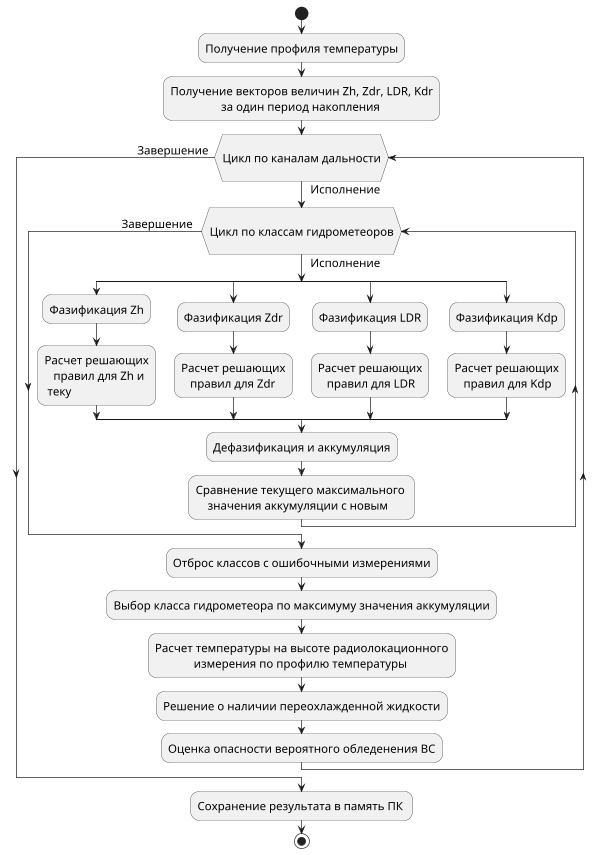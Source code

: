 @startuml
skinparam activityFontSize 17
skinparam activityDiamondFontSize 17
skinparam activityArrowFontSize 17
scale 600 width
start
:Получение профиля температуры;
:Получение векторов величин Zh, Zdr, LDR, Kdr\n                 за один период накопления;
while (\nЦикл по каналам дальности\n) is (  Исполнение)

while (\nЦикл по классам гидрометеоров\n) is (  Исполнение)
split
   :Фазификация Zh;
   :Расчет решающих\n   правил для Zh и \n теку;
split again
   :Фазификация Zdr;
   :Расчет решающих\n   правил для Zdr;
split again
   :Фазификация LDR;
   :Расчет решающих\n   правил для LDR;
split again
   :Фазификация Kdp;
   :Расчет решающих\n   правил для Kdp;
end split

:Дефазификация и аккумуляция;

:Сравнение текущего максимального \n    значения аккумуляции с новым;

endwhile (Завершение   )

:Отброс классов с ошибочными измерениями;
:Выбор класса гидрометеора по максимуму значения аккумуляции;
:Расчет температуры на высоте радиолокационного\n             измерения по профилю температуры;


:Решение о наличии переохлажденной жидкости;

:Оценка опасности вероятного обледенения ВС;

endwhile (Завершение  )

:Сохранение результата в память ПК ;


stop
@enduml